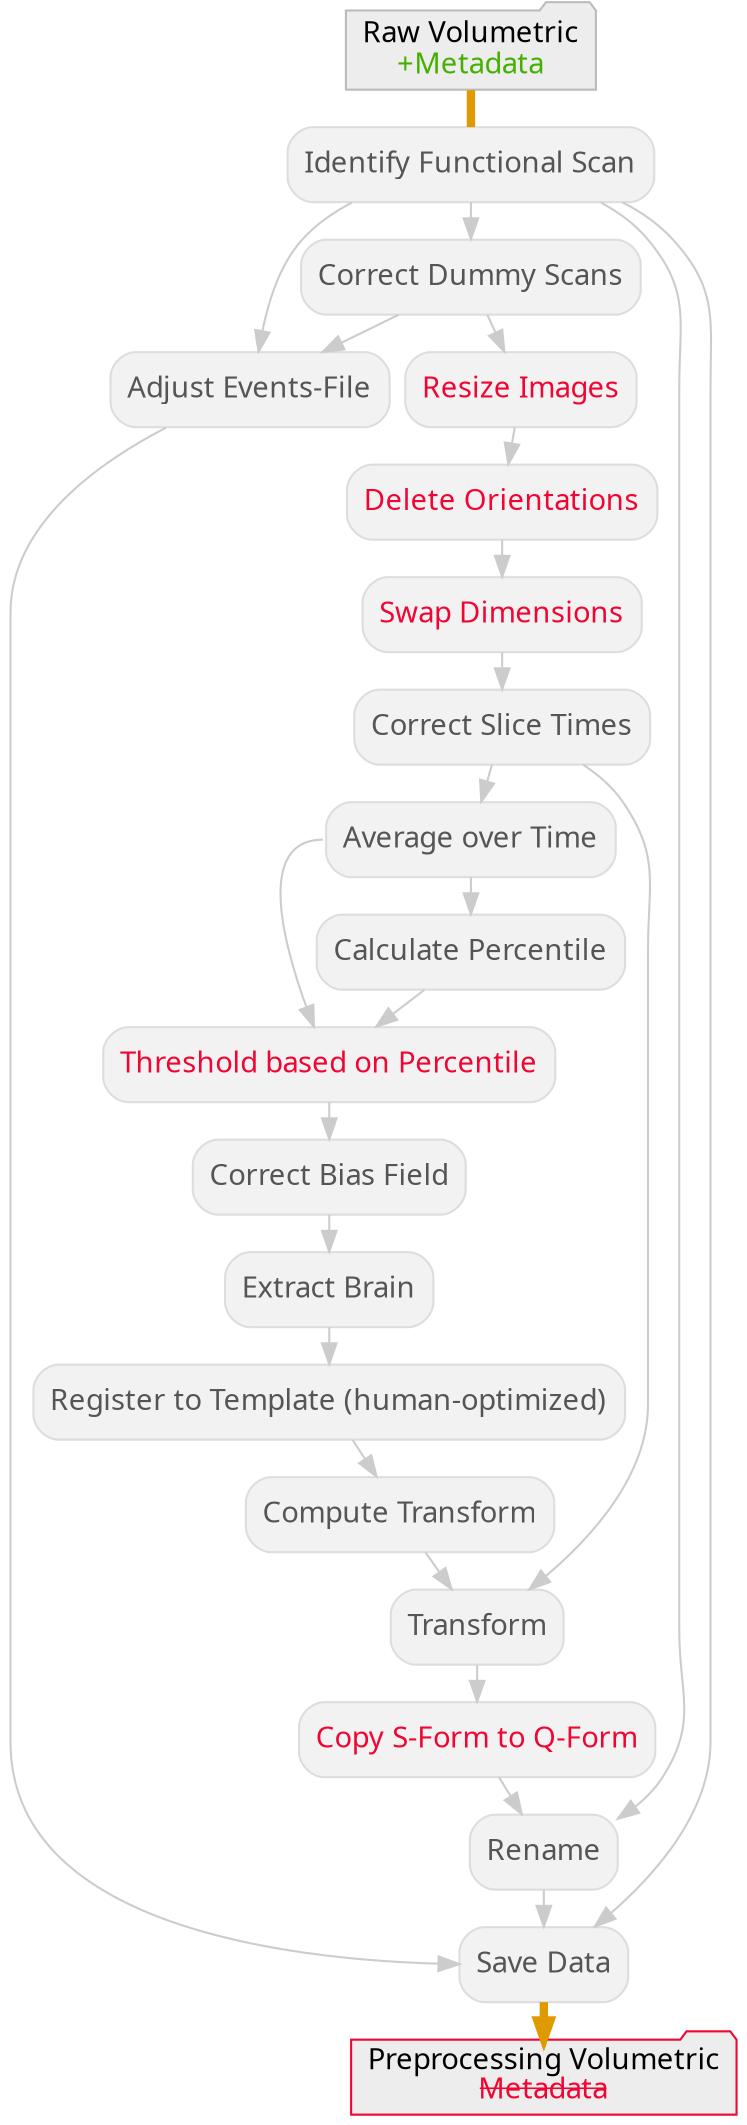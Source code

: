 digraph legacy_work{
  graph [pad="0.07", nodesep="0.1", ranksep="0.25"];
  node [fontname = "sans", style="filled,rounded", shape="box"];
  edge [fontname = "sans", color=gray80];
  legacy_work_get_f_scan[label="Identify Functional Scan", color="#DDDDDD", fillcolor=grey95, fontcolor="#555555"];
  legacy_work_dummy_scans[label="Correct Dummy Scans", color="#DDDDDD", fillcolor=grey95, fontcolor="#555555"];
  legacy_work_f_resize[label="Resize Images", color="#DDDDDD", fillcolor=grey95, fontcolor="#F00533"];
  legacy_work_f_deleteorient[label="Delete Orientations", color="#DDDDDD", fillcolor=grey95, fontcolor="#F00533"];
  legacy_work_f_swapdim[label="Swap Dimensions", color="#DDDDDD", fillcolor=grey95, fontcolor="#F00533"];
  legacy_work_slicetimer[label="Correct Slice Times", color="#DDDDDD", fillcolor=grey95, fontcolor="#555555"];
  legacy_work_temporal_mean[label="Average over Time", color="#DDDDDD", fillcolor=grey95, fontcolor="#555555"];
  legacy_work_f_percentile[label="Calculate Percentile", color="#DDDDDD", fillcolor=grey95, fontcolor="#555555"];
  legacy_work_f_threshold[label="Threshold based on Percentile", color="#DDDDDD", fillcolor=grey95, fontcolor="#F00533"];
  legacy_work_f_fast[label="Correct Bias Field", color="#DDDDDD", fillcolor=grey95, fontcolor="#555555"];
  legacy_work_f_BET[label="Extract Brain", color="#DDDDDD", fillcolor=grey95, fontcolor="#555555"];
  legacy_work_ants_introduction[label="Register to Template (human-optimized)", color="#DDDDDD", fillcolor=grey95, fontcolor="#555555"];
  legacy_work_warp_merge[label="Compute Transform", color="#DDDDDD", fillcolor=grey95, fontcolor="#555555"];
  legacy_work_f_warp[label="Transform", color="#DDDDDD", fillcolor=grey95, fontcolor="#555555"];
  legacy_work_f_copysform2qform[label="Copy S-Form to Q-Form", color="#DDDDDD", fillcolor=grey95, fontcolor="#F00533"];
  legacy_work_f_rename[label="Rename", color="#DDDDDD", fillcolor=grey95, fontcolor="#555555"];
  legacy_work_events_file[label="Adjust Events-File", color="#DDDDDD", fillcolor=grey95, fontcolor="#555555"];
  legacy_work_datasink[label="Save Data", color="#DDDDDD", fillcolor=grey95, fontcolor="#555555"];
  d[
      label=<Raw Volumetric<BR/><FONT COLOR="#45B000">+Metadata</FONT>>,
      shape=folder, color="#BBBBBB", fillcolor=grey93,
      ];
  e[
      label=<Preprocessing Volumetric<BR/><FONT COLOR="#F00533"><s>Metadata</s></FONT>>,
      shape=folder, color="#F00533", fillcolor=grey93,
      ];
  d -> legacy_work_get_f_scan [arrowhead=none, arrowsize=0.9, penwidth=4, color="#DE9A00"];
  legacy_work_get_f_scan -> legacy_work_dummy_scans;
  legacy_work_get_f_scan -> legacy_work_f_rename;
  legacy_work_get_f_scan -> legacy_work_datasink;
  legacy_work_get_f_scan -> legacy_work_events_file [style="invis"];
  legacy_work_get_f_scan -> legacy_work_events_file;
  legacy_work_dummy_scans -> legacy_work_events_file;
  legacy_work_dummy_scans -> legacy_work_f_resize;
  legacy_work_f_resize -> legacy_work_f_deleteorient;
  legacy_work_f_deleteorient -> legacy_work_f_swapdim;
  legacy_work_f_swapdim -> legacy_work_slicetimer;
  legacy_work_slicetimer -> legacy_work_temporal_mean;
  legacy_work_slicetimer -> legacy_work_f_warp;
  legacy_work_temporal_mean -> legacy_work_f_percentile;
  legacy_work_temporal_mean:w -> legacy_work_f_threshold;
  legacy_work_f_percentile -> legacy_work_f_threshold;
  legacy_work_f_threshold -> legacy_work_f_fast;
  legacy_work_f_fast -> legacy_work_f_BET;
  legacy_work_f_BET -> legacy_work_ants_introduction;
  legacy_work_ants_introduction -> legacy_work_warp_merge;
  legacy_work_warp_merge -> legacy_work_f_warp;
  legacy_work_f_warp -> legacy_work_f_copysform2qform;
  legacy_work_f_copysform2qform -> legacy_work_f_rename;
  legacy_work_f_rename -> legacy_work_datasink;
  legacy_work_events_file -> legacy_work_datasink;
  legacy_work_datasink -> e [arrowsize=0.9, penwidth=4, color="#DE9A00"];
}
